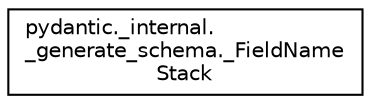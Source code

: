 digraph "Graphical Class Hierarchy"
{
 // LATEX_PDF_SIZE
  edge [fontname="Helvetica",fontsize="10",labelfontname="Helvetica",labelfontsize="10"];
  node [fontname="Helvetica",fontsize="10",shape=record];
  rankdir="LR";
  Node0 [label="pydantic._internal.\l_generate_schema._FieldName\lStack",height=0.2,width=0.4,color="black", fillcolor="white", style="filled",URL="$classpydantic_1_1__internal_1_1__generate__schema_1_1__FieldNameStack.html",tooltip=" "];
}
